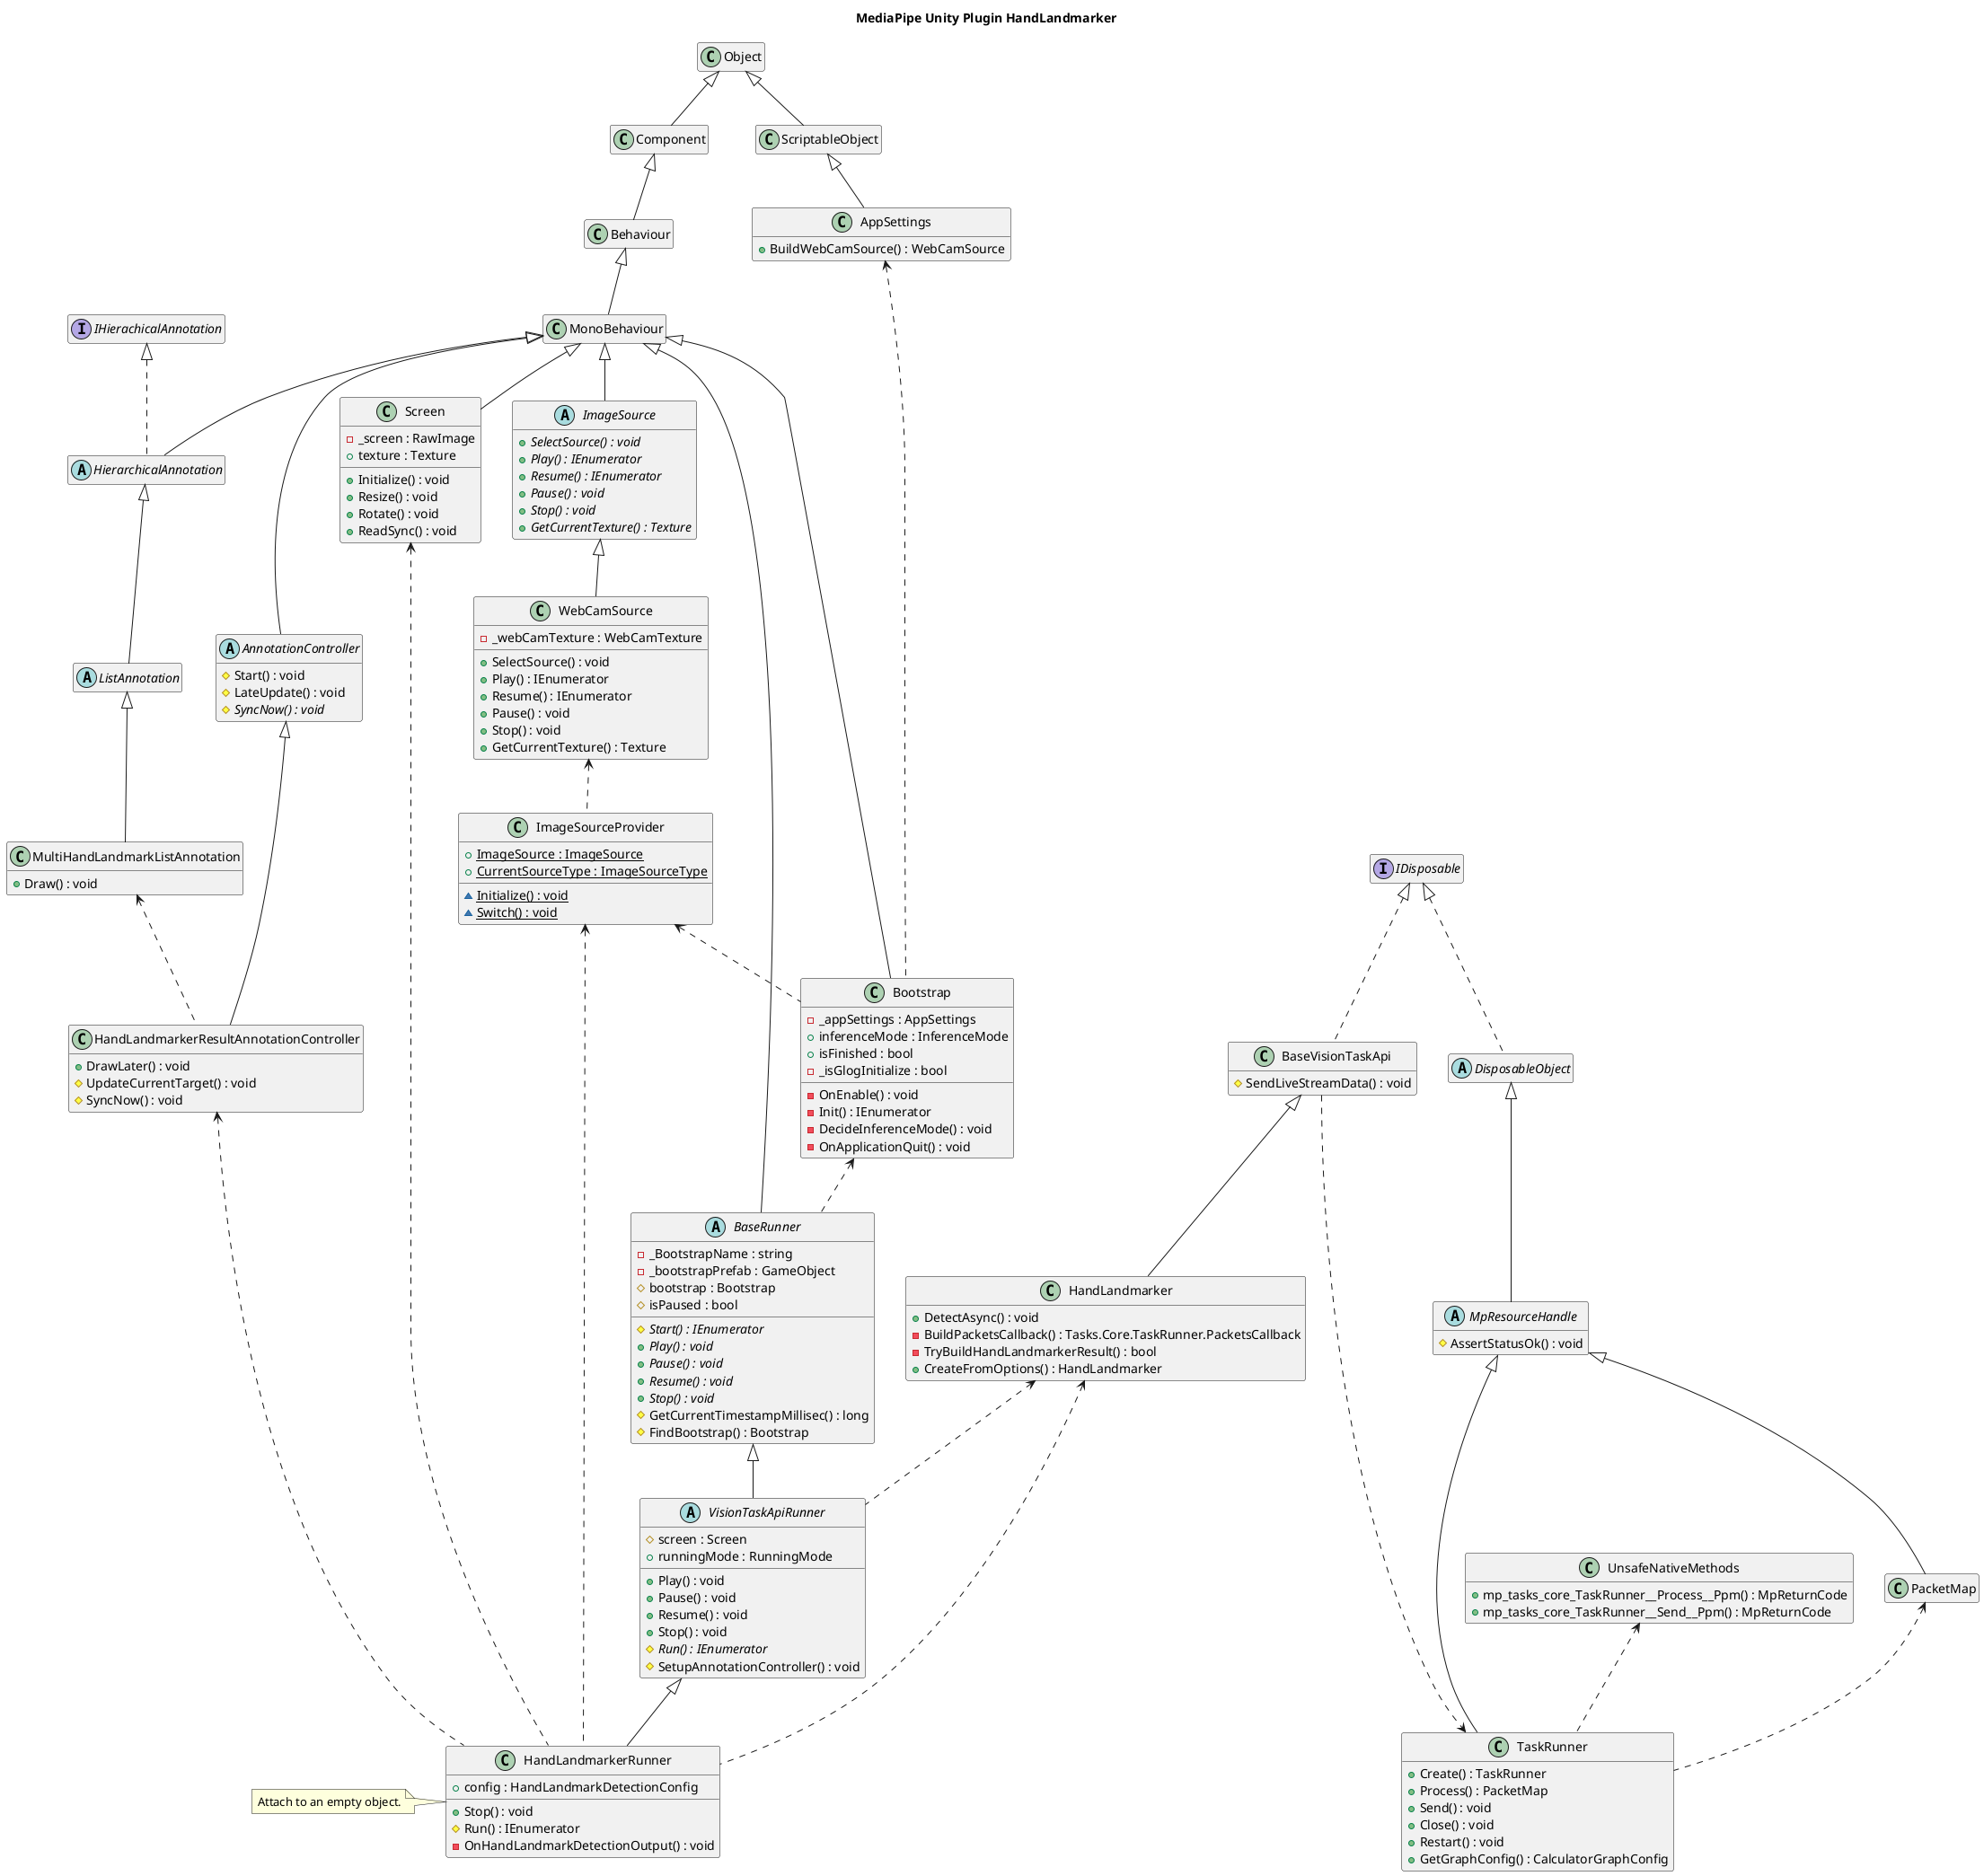 @startuml

title MediaPipe Unity Plugin HandLandmarker

hide empty members

Object <|-- Component
Object <|-- ScriptableObject
Component <|-- Behaviour
Behaviour <|-- MonoBehaviour

MonoBehaviour <|-- ImageSource

MonoBehaviour <|-- AnnotationController

abstract class AnnotationController{
    #Start() : void
    #LateUpdate() : void
    #{abstract}SyncNow() : void
}

AnnotationController <|-- HandLandmarkerResultAnnotationController

class HandLandmarkerResultAnnotationController{
    +DrawLater() : void
    #UpdateCurrentTarget() : void
    #SyncNow() : void
}

MonoBehaviour <|-- HierarchicalAnnotation
IHierachicalAnnotation <|.. HierarchicalAnnotation

Interface IHierachicalAnnotation{}

abstract class HierarchicalAnnotation{}

HierarchicalAnnotation <|-- ListAnnotation

abstract class ListAnnotation{}

ListAnnotation <|-- MultiHandLandmarkListAnnotation

class MultiHandLandmarkListAnnotation{
  +Draw() : void
}

abstract class ImageSource{
  +{abstract}SelectSource() : void
  +{abstract}Play() : IEnumerator
  +{abstract}Resume() : IEnumerator
  +{abstract}Pause() : void
  +{abstract}Stop() : void
  +{abstract}GetCurrentTexture() : Texture
}

ImageSource <|-- WebCamSource

class WebCamSource{
  -_webCamTexture : WebCamTexture
  +SelectSource() : void
  +Play() : IEnumerator
  +Resume() : IEnumerator
  +Pause() : void
  +Stop() : void
  +GetCurrentTexture() : Texture
}

Interface IDisposable

IDisposable <|.. BaseVisionTaskApi

MonoBehaviour <|-- BaseRunner

abstract class BaseRunner {
 -_BootstrapName : string
 -_bootstrapPrefab : GameObject
 #bootstrap : Bootstrap
 #isPaused : bool
 #{abstract}Start() : IEnumerator
 +{abstract}Play() : void
 +{abstract}Pause() : void
 +{abstract}Resume() : void
 +{abstract}Stop() : void
 #GetCurrentTimestampMillisec() : long
 #FindBootstrap() : Bootstrap
}

Bootstrap <.. BaseRunner 

MonoBehaviour <|-- Bootstrap

class Bootstrap {
 -_appSettings : AppSettings
 +inferenceMode : InferenceMode
 +isFinished : bool
 -_isGlogInitialize : bool
 -OnEnable() : void
 -Init() : IEnumerator
 -DecideInferenceMode() : void
 -OnApplicationQuit() : void
}

ImageSourceProvider <.. Bootstrap

static class ImageSourceProvider{
  +{static}ImageSource : ImageSource
  +{static}CurrentSourceType : ImageSourceType
  ~{static}Initialize() : void
  ~{static}Switch() : void
}

AppSettings <.. Bootstrap
ScriptableObject <|-- AppSettings

class AppSettings{
  +BuildWebCamSource() : WebCamSource
}

MonoBehaviour <|-- Screen

class Screen{
  -_screen : RawImage
  +texture : Texture
  +Initialize() : void
  +Resize() : void
  +Rotate() : void
  +ReadSync() : void
}

BaseRunner <|-- VisionTaskApiRunner

HandLandmarker <.. VisionTaskApiRunner

IDisposable <|.. DisposableObject

abstract class DisposableObject{}

DisposableObject <|-- MpResourceHandle

abstract class MpResourceHandle{
  #AssertStatusOk() : void
}

class UnsafeNativeMethods{
  +mp_tasks_core_TaskRunner__Process__Ppm() : MpReturnCode
  +mp_tasks_core_TaskRunner__Send__Ppm() : MpReturnCode
}

MpResourceHandle <|-- TaskRunner
MpResourceHandle <|-- PacketMap
UnsafeNativeMethods <.. TaskRunner
PacketMap <.. TaskRunner

class TaskRunner{
  +Create() : TaskRunner
  +Process() : PacketMap
  +Send() : void
  +Close() : void
  +Restart() : void
  +GetGraphConfig() : CalculatorGraphConfig
}

BaseVisionTaskApi <|-- HandLandmarker
BaseVisionTaskApi ..> TaskRunner

class BaseVisionTaskApi{
  #SendLiveStreamData() : void
}

abstract class VisionTaskApiRunner{
 #screen : Screen
 +runningMode : RunningMode
 +Play() : void
 +Pause() : void
 +Resume() : void
 +Stop() : void
 #{abstract}Run() : IEnumerator
 #SetupAnnotationController() : void
}

VisionTaskApiRunner <|-- HandLandmarkerRunner

HandLandmarkerResultAnnotationController <.. HandLandmarkerRunner

MultiHandLandmarkListAnnotation <.. HandLandmarkerResultAnnotationController

HandLandmarker <.. HandLandmarkerRunner
ImageSourceProvider <.. HandLandmarkerRunner
Screen <.. HandLandmarkerRunner
WebCamSource <.. ImageSourceProvider

class HandLandmarker{
  +DetectAsync() : void
  -BuildPacketsCallback() : Tasks.Core.TaskRunner.PacketsCallback
  -TryBuildHandLandmarkerResult() : bool
  +CreateFromOptions() : HandLandmarker
}

class HandLandmarkerRunner{
  +config : HandLandmarkDetectionConfig
  +Stop() : void
  #Run() : IEnumerator
  -OnHandLandmarkDetectionOutput() : void
}

note left: Attach to an empty object.

@enduml